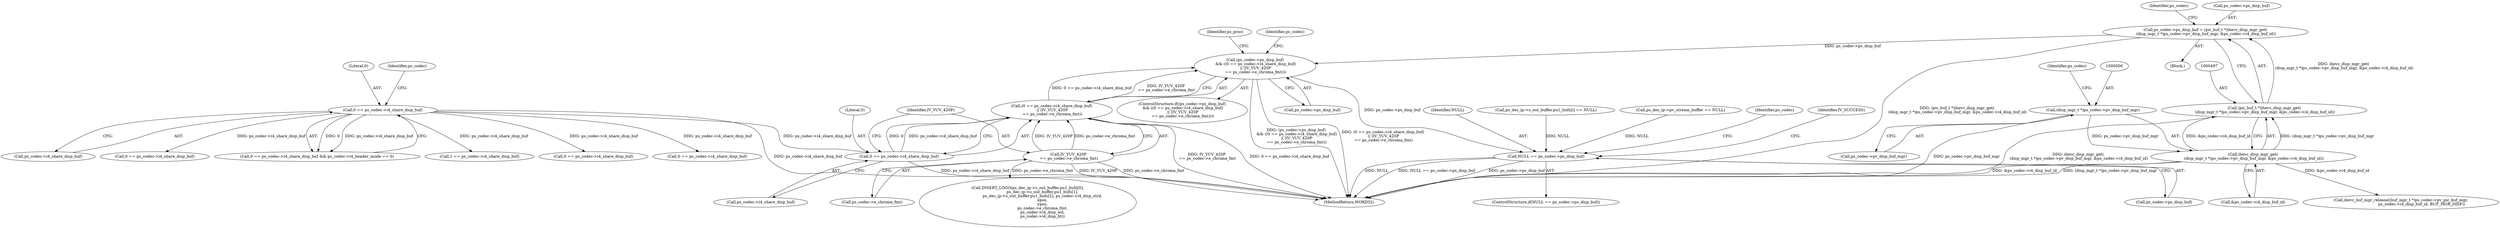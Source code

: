 digraph "0_Android_87fb7909c49e6a4510ba86ace1ffc83459c7e1b9@pointer" {
"1000509" [label="(Call,(ps_codec->ps_disp_buf)\n && ((0 == ps_codec->i4_share_disp_buf)\n || (IV_YUV_420P\n == ps_codec->e_chroma_fmt)))"];
"1000492" [label="(Call,ps_codec->ps_disp_buf = (pic_buf_t *)ihevc_disp_mgr_get(\n (disp_mgr_t *)ps_codec->pv_disp_buf_mgr, &ps_codec->i4_disp_buf_id))"];
"1000496" [label="(Call,(pic_buf_t *)ihevc_disp_mgr_get(\n (disp_mgr_t *)ps_codec->pv_disp_buf_mgr, &ps_codec->i4_disp_buf_id))"];
"1000498" [label="(Call,ihevc_disp_mgr_get(\n (disp_mgr_t *)ps_codec->pv_disp_buf_mgr, &ps_codec->i4_disp_buf_id))"];
"1000499" [label="(Call,(disp_mgr_t *)ps_codec->pv_disp_buf_mgr)"];
"1000513" [label="(Call,(0 == ps_codec->i4_share_disp_buf)\n || (IV_YUV_420P\n == ps_codec->e_chroma_fmt))"];
"1000514" [label="(Call,0 == ps_codec->i4_share_disp_buf)"];
"1000354" [label="(Call,0 == ps_codec->i4_share_disp_buf)"];
"1000519" [label="(Call,IV_YUV_420P\n == ps_codec->e_chroma_fmt)"];
"1000682" [label="(Call,NULL == ps_codec->ps_disp_buf)"];
"1000353" [label="(Call,0 == ps_codec->i4_share_disp_buf && ps_codec->i4_header_mode == 0)"];
"1000682" [label="(Call,NULL == ps_codec->ps_disp_buf)"];
"1000684" [label="(Call,ps_codec->ps_disp_buf)"];
"1000690" [label="(Identifier,ps_codec)"];
"1000498" [label="(Call,ihevc_disp_mgr_get(\n (disp_mgr_t *)ps_codec->pv_disp_buf_mgr, &ps_codec->i4_disp_buf_id))"];
"1000698" [label="(Identifier,IV_SUCCESS)"];
"1000520" [label="(Identifier,IV_YUV_420P)"];
"1000510" [label="(Call,ps_codec->ps_disp_buf)"];
"1000516" [label="(Call,ps_codec->i4_share_disp_buf)"];
"1000519" [label="(Call,IV_YUV_420P\n == ps_codec->e_chroma_fmt)"];
"1000683" [label="(Identifier,NULL)"];
"1000509" [label="(Call,(ps_codec->ps_disp_buf)\n && ((0 == ps_codec->i4_share_disp_buf)\n || (IV_YUV_420P\n == ps_codec->e_chroma_fmt)))"];
"1001302" [label="(Call,0 == ps_codec->i4_share_disp_buf)"];
"1000681" [label="(ControlStructure,if(NULL == ps_codec->ps_disp_buf))"];
"1000356" [label="(Call,ps_codec->i4_share_disp_buf)"];
"1000706" [label="(Call,1 == ps_codec->i4_share_disp_buf)"];
"1000527" [label="(Identifier,ps_proc)"];
"1000511" [label="(Identifier,ps_codec)"];
"1000515" [label="(Literal,0)"];
"1000504" [label="(Call,&ps_codec->i4_disp_buf_id)"];
"1000514" [label="(Call,0 == ps_codec->i4_share_disp_buf)"];
"1001582" [label="(Call,0 == ps_codec->i4_share_disp_buf)"];
"1001918" [label="(MethodReturn,WORD32)"];
"1000404" [label="(Call,ps_dec_ip->s_out_buffer.pu1_bufs[i] == NULL)"];
"1000645" [label="(Call,INSERT_LOGO(ps_dec_ip->s_out_buffer.pu1_bufs[0],\n                        ps_dec_ip->s_out_buffer.pu1_bufs[1],\n                        ps_dec_ip->s_out_buffer.pu1_bufs[2], ps_codec->i4_disp_strd,\n                        xpos,\n                        ypos,\n                        ps_codec->e_chroma_fmt,\n                        ps_codec->i4_disp_wd,\n                        ps_codec->i4_disp_ht))"];
"1000260" [label="(Call,ps_dec_ip->pv_stream_buffer == NULL)"];
"1000521" [label="(Call,ps_codec->e_chroma_fmt)"];
"1000496" [label="(Call,(pic_buf_t *)ihevc_disp_mgr_get(\n (disp_mgr_t *)ps_codec->pv_disp_buf_mgr, &ps_codec->i4_disp_buf_id))"];
"1000499" [label="(Call,(disp_mgr_t *)ps_codec->pv_disp_buf_mgr)"];
"1000354" [label="(Call,0 == ps_codec->i4_share_disp_buf)"];
"1000355" [label="(Literal,0)"];
"1000506" [label="(Identifier,ps_codec)"];
"1000472" [label="(Block,)"];
"1001760" [label="(Call,0 == ps_codec->i4_share_disp_buf)"];
"1000493" [label="(Call,ps_codec->ps_disp_buf)"];
"1000492" [label="(Call,ps_codec->ps_disp_buf = (pic_buf_t *)ihevc_disp_mgr_get(\n (disp_mgr_t *)ps_codec->pv_disp_buf_mgr, &ps_codec->i4_disp_buf_id))"];
"1000361" [label="(Identifier,ps_codec)"];
"1000513" [label="(Call,(0 == ps_codec->i4_share_disp_buf)\n || (IV_YUV_420P\n == ps_codec->e_chroma_fmt))"];
"1000501" [label="(Call,ps_codec->pv_disp_buf_mgr)"];
"1000508" [label="(ControlStructure,if((ps_codec->ps_disp_buf)\n && ((0 == ps_codec->i4_share_disp_buf)\n || (IV_YUV_420P\n == ps_codec->e_chroma_fmt))))"];
"1000590" [label="(Call,ihevc_buf_mgr_release((buf_mgr_t *)ps_codec->pv_pic_buf_mgr,\n                                  ps_codec->i4_disp_buf_id, BUF_MGR_DISP))"];
"1000601" [label="(Identifier,ps_codec)"];
"1000509" -> "1000508"  [label="AST: "];
"1000509" -> "1000510"  [label="CFG: "];
"1000509" -> "1000513"  [label="CFG: "];
"1000510" -> "1000509"  [label="AST: "];
"1000513" -> "1000509"  [label="AST: "];
"1000527" -> "1000509"  [label="CFG: "];
"1000601" -> "1000509"  [label="CFG: "];
"1000509" -> "1001918"  [label="DDG: (ps_codec->ps_disp_buf)\n && ((0 == ps_codec->i4_share_disp_buf)\n || (IV_YUV_420P\n == ps_codec->e_chroma_fmt))"];
"1000509" -> "1001918"  [label="DDG: (0 == ps_codec->i4_share_disp_buf)\n || (IV_YUV_420P\n == ps_codec->e_chroma_fmt)"];
"1000492" -> "1000509"  [label="DDG: ps_codec->ps_disp_buf"];
"1000513" -> "1000509"  [label="DDG: 0 == ps_codec->i4_share_disp_buf"];
"1000513" -> "1000509"  [label="DDG: IV_YUV_420P\n == ps_codec->e_chroma_fmt"];
"1000509" -> "1000682"  [label="DDG: ps_codec->ps_disp_buf"];
"1000492" -> "1000472"  [label="AST: "];
"1000492" -> "1000496"  [label="CFG: "];
"1000493" -> "1000492"  [label="AST: "];
"1000496" -> "1000492"  [label="AST: "];
"1000511" -> "1000492"  [label="CFG: "];
"1000492" -> "1001918"  [label="DDG: (pic_buf_t *)ihevc_disp_mgr_get(\n (disp_mgr_t *)ps_codec->pv_disp_buf_mgr, &ps_codec->i4_disp_buf_id)"];
"1000496" -> "1000492"  [label="DDG: ihevc_disp_mgr_get(\n (disp_mgr_t *)ps_codec->pv_disp_buf_mgr, &ps_codec->i4_disp_buf_id)"];
"1000496" -> "1000498"  [label="CFG: "];
"1000497" -> "1000496"  [label="AST: "];
"1000498" -> "1000496"  [label="AST: "];
"1000496" -> "1001918"  [label="DDG: ihevc_disp_mgr_get(\n (disp_mgr_t *)ps_codec->pv_disp_buf_mgr, &ps_codec->i4_disp_buf_id)"];
"1000498" -> "1000496"  [label="DDG: (disp_mgr_t *)ps_codec->pv_disp_buf_mgr"];
"1000498" -> "1000496"  [label="DDG: &ps_codec->i4_disp_buf_id"];
"1000498" -> "1000504"  [label="CFG: "];
"1000499" -> "1000498"  [label="AST: "];
"1000504" -> "1000498"  [label="AST: "];
"1000498" -> "1001918"  [label="DDG: (disp_mgr_t *)ps_codec->pv_disp_buf_mgr"];
"1000498" -> "1001918"  [label="DDG: &ps_codec->i4_disp_buf_id"];
"1000499" -> "1000498"  [label="DDG: ps_codec->pv_disp_buf_mgr"];
"1000498" -> "1000590"  [label="DDG: &ps_codec->i4_disp_buf_id"];
"1000499" -> "1000501"  [label="CFG: "];
"1000500" -> "1000499"  [label="AST: "];
"1000501" -> "1000499"  [label="AST: "];
"1000506" -> "1000499"  [label="CFG: "];
"1000499" -> "1001918"  [label="DDG: ps_codec->pv_disp_buf_mgr"];
"1000513" -> "1000514"  [label="CFG: "];
"1000513" -> "1000519"  [label="CFG: "];
"1000514" -> "1000513"  [label="AST: "];
"1000519" -> "1000513"  [label="AST: "];
"1000513" -> "1001918"  [label="DDG: 0 == ps_codec->i4_share_disp_buf"];
"1000513" -> "1001918"  [label="DDG: IV_YUV_420P\n == ps_codec->e_chroma_fmt"];
"1000514" -> "1000513"  [label="DDG: 0"];
"1000514" -> "1000513"  [label="DDG: ps_codec->i4_share_disp_buf"];
"1000519" -> "1000513"  [label="DDG: IV_YUV_420P"];
"1000519" -> "1000513"  [label="DDG: ps_codec->e_chroma_fmt"];
"1000514" -> "1000516"  [label="CFG: "];
"1000515" -> "1000514"  [label="AST: "];
"1000516" -> "1000514"  [label="AST: "];
"1000520" -> "1000514"  [label="CFG: "];
"1000514" -> "1001918"  [label="DDG: ps_codec->i4_share_disp_buf"];
"1000354" -> "1000514"  [label="DDG: ps_codec->i4_share_disp_buf"];
"1000354" -> "1000353"  [label="AST: "];
"1000354" -> "1000356"  [label="CFG: "];
"1000355" -> "1000354"  [label="AST: "];
"1000356" -> "1000354"  [label="AST: "];
"1000361" -> "1000354"  [label="CFG: "];
"1000353" -> "1000354"  [label="CFG: "];
"1000354" -> "1001918"  [label="DDG: ps_codec->i4_share_disp_buf"];
"1000354" -> "1000353"  [label="DDG: 0"];
"1000354" -> "1000353"  [label="DDG: ps_codec->i4_share_disp_buf"];
"1000354" -> "1000706"  [label="DDG: ps_codec->i4_share_disp_buf"];
"1000354" -> "1001302"  [label="DDG: ps_codec->i4_share_disp_buf"];
"1000354" -> "1001582"  [label="DDG: ps_codec->i4_share_disp_buf"];
"1000354" -> "1001760"  [label="DDG: ps_codec->i4_share_disp_buf"];
"1000519" -> "1000521"  [label="CFG: "];
"1000520" -> "1000519"  [label="AST: "];
"1000521" -> "1000519"  [label="AST: "];
"1000519" -> "1001918"  [label="DDG: IV_YUV_420P"];
"1000519" -> "1001918"  [label="DDG: ps_codec->e_chroma_fmt"];
"1000519" -> "1000645"  [label="DDG: ps_codec->e_chroma_fmt"];
"1000682" -> "1000681"  [label="AST: "];
"1000682" -> "1000684"  [label="CFG: "];
"1000683" -> "1000682"  [label="AST: "];
"1000684" -> "1000682"  [label="AST: "];
"1000690" -> "1000682"  [label="CFG: "];
"1000698" -> "1000682"  [label="CFG: "];
"1000682" -> "1001918"  [label="DDG: NULL == ps_codec->ps_disp_buf"];
"1000682" -> "1001918"  [label="DDG: ps_codec->ps_disp_buf"];
"1000682" -> "1001918"  [label="DDG: NULL"];
"1000404" -> "1000682"  [label="DDG: NULL"];
"1000260" -> "1000682"  [label="DDG: NULL"];
}
